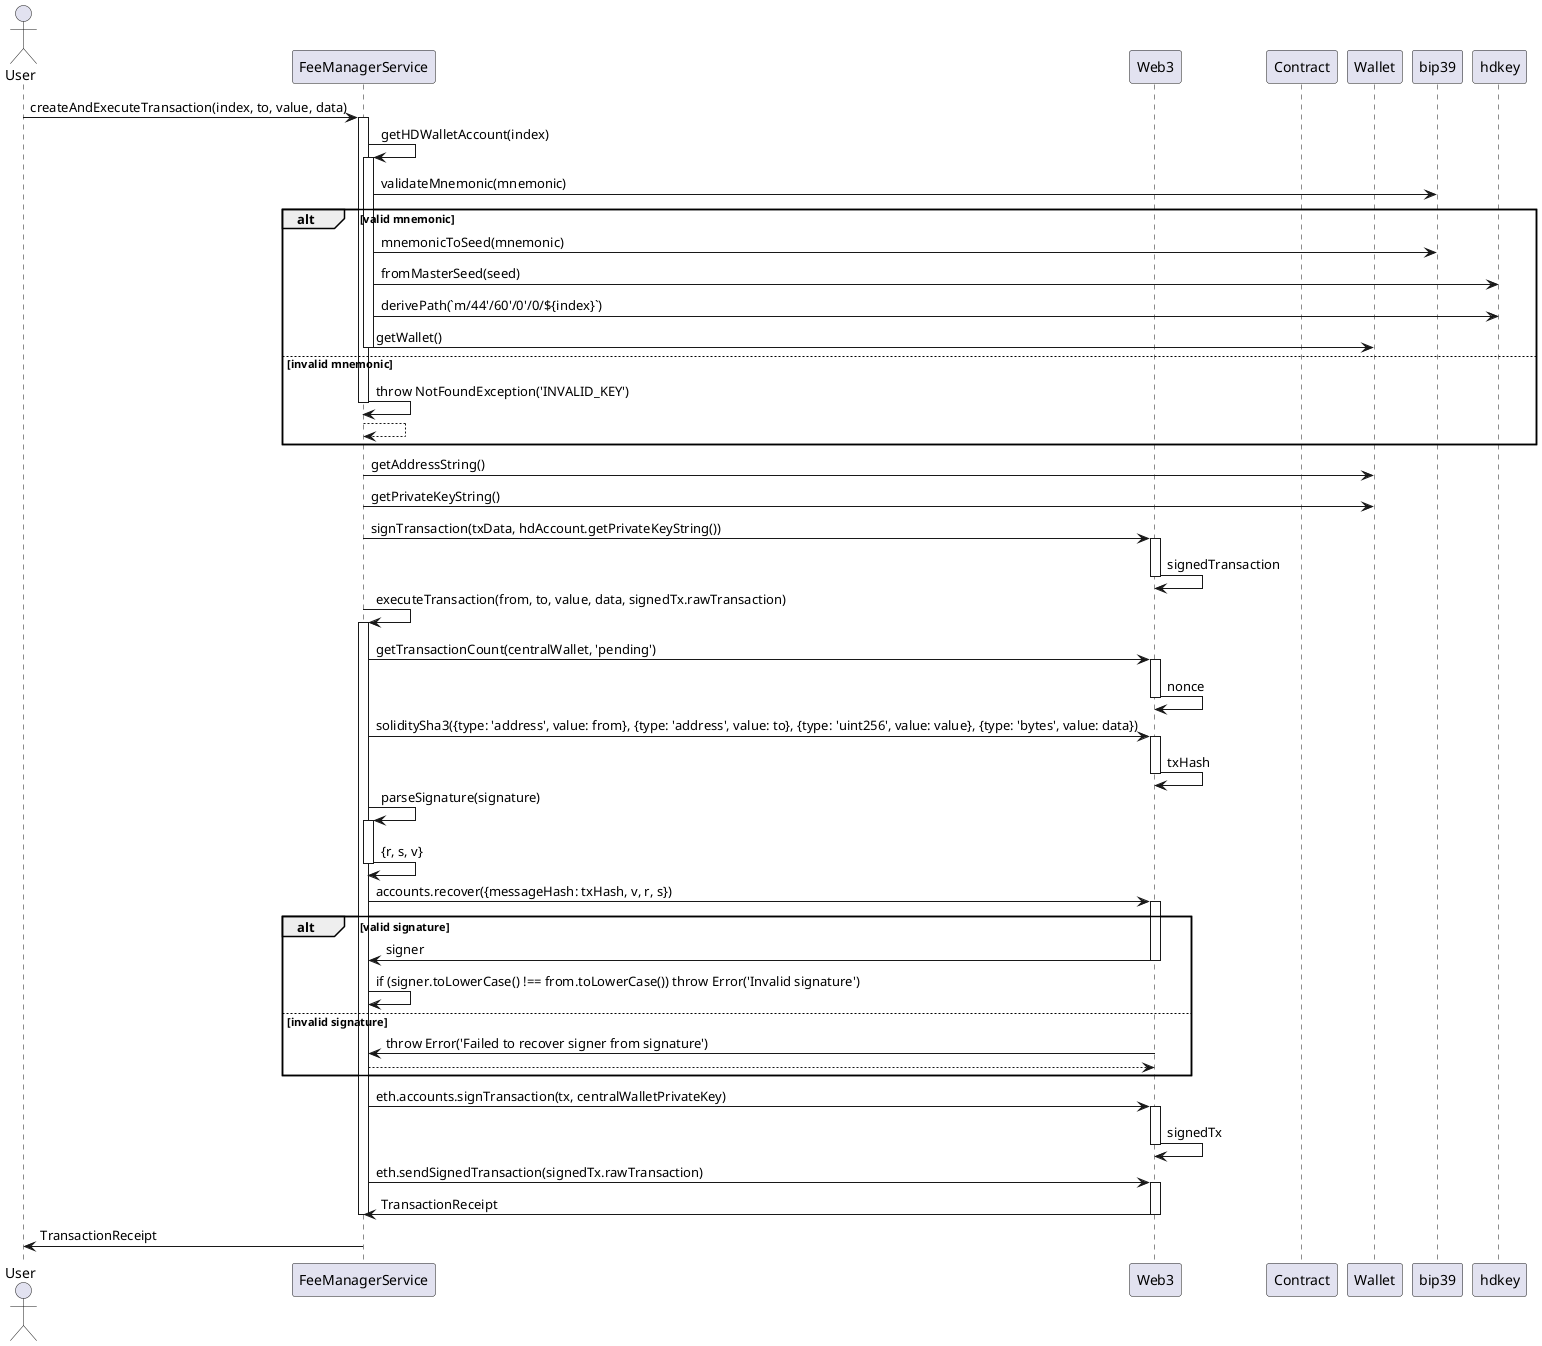 @startuml
actor User
participant FeeManagerService
participant Web3
participant Contract
participant Wallet

User -> FeeManagerService: createAndExecuteTransaction(index, to, value, data)
activate FeeManagerService

FeeManagerService -> FeeManagerService: getHDWalletAccount(index)
activate FeeManagerService
FeeManagerService -> bip39: validateMnemonic(mnemonic)
alt valid mnemonic
    FeeManagerService -> bip39: mnemonicToSeed(mnemonic)
    FeeManagerService -> hdkey: fromMasterSeed(seed)
    FeeManagerService -> hdkey: derivePath(`m/44'/60'/0'/0/${index}`)
    FeeManagerService -> Wallet: getWallet()
    deactivate FeeManagerService
else invalid mnemonic
    FeeManagerService -> FeeManagerService: throw NotFoundException('INVALID_KEY')
    deactivate FeeManagerService
    return
end

FeeManagerService -> Wallet: getAddressString()
FeeManagerService -> Wallet: getPrivateKeyString()
deactivate FeeManagerService

FeeManagerService -> Web3: signTransaction(txData, hdAccount.getPrivateKeyString())
activate Web3
Web3 -> Web3: signedTransaction
deactivate Web3

FeeManagerService -> FeeManagerService: executeTransaction(from, to, value, data, signedTx.rawTransaction)
activate FeeManagerService

FeeManagerService -> Web3: getTransactionCount(centralWallet, 'pending')
activate Web3
Web3 -> Web3: nonce
deactivate Web3

FeeManagerService -> Web3: soliditySha3({type: 'address', value: from}, {type: 'address', value: to}, {type: 'uint256', value: value}, {type: 'bytes', value: data})
activate Web3
Web3 -> Web3: txHash
deactivate Web3

FeeManagerService -> FeeManagerService: parseSignature(signature)
activate FeeManagerService
FeeManagerService -> FeeManagerService: {r, s, v}
deactivate FeeManagerService

FeeManagerService -> Web3: accounts.recover({messageHash: txHash, v, r, s})
activate Web3
alt valid signature
    Web3 -> FeeManagerService: signer
    deactivate Web3
    FeeManagerService -> FeeManagerService: if (signer.toLowerCase() !== from.toLowerCase()) throw Error('Invalid signature')
else invalid signature
    Web3 -> FeeManagerService: throw Error('Failed to recover signer from signature')
    deactivate Web3
    return
end

FeeManagerService -> Web3: eth.accounts.signTransaction(tx, centralWalletPrivateKey)
activate Web3
Web3 -> Web3: signedTx
deactivate Web3

FeeManagerService -> Web3: eth.sendSignedTransaction(signedTx.rawTransaction)
activate Web3
Web3 -> FeeManagerService: TransactionReceipt
deactivate Web3

deactivate FeeManagerService
FeeManagerService -> User: TransactionReceipt
@enduml

